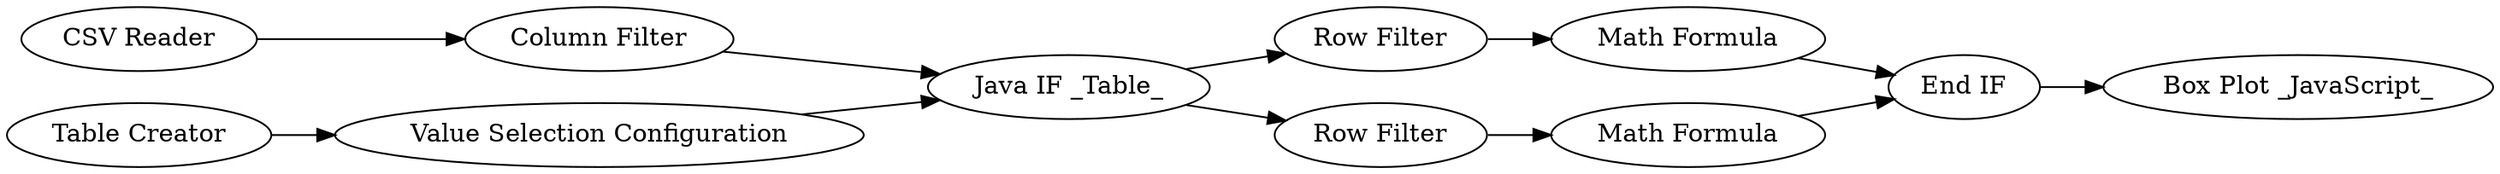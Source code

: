 digraph {
	38 -> 41
	54 -> 38
	41 -> 43
	59 -> 38
	47 -> 51
	51 -> 58
	43 -> 51
	40 -> 47
	25 -> 54
	38 -> 40
	57 -> 59
	57 [label="Table Creator"]
	43 [label="Math Formula"]
	41 [label="Row Filter"]
	51 [label="End IF"]
	47 [label="Math Formula"]
	58 [label="Box Plot _JavaScript_"]
	40 [label="Row Filter"]
	54 [label="Column Filter"]
	25 [label="CSV Reader"]
	38 [label="Java IF _Table_"]
	59 [label="Value Selection Configuration"]
	rankdir=LR
}
